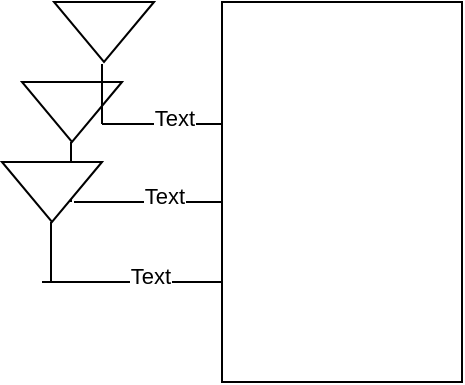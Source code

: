 <mxfile version="22.0.3" type="device">
  <diagram name="Page-1" id="GRZsODsYcEZRLkXFXPKS">
    <mxGraphModel dx="1368" dy="1180" grid="1" gridSize="10" guides="1" tooltips="1" connect="1" arrows="1" fold="1" page="1" pageScale="1" pageWidth="3300" pageHeight="4681" math="0" shadow="0">
      <root>
        <mxCell id="0" />
        <mxCell id="1" parent="0" />
        <mxCell id="jm2Mjy_eXrlXMl3nPBMU-1" value="" style="rounded=0;whiteSpace=wrap;html=1;" vertex="1" parent="1">
          <mxGeometry x="760" y="560" width="120" height="190" as="geometry" />
        </mxCell>
        <mxCell id="jm2Mjy_eXrlXMl3nPBMU-11" value="" style="endArrow=none;html=1;rounded=0;" edge="1" parent="1">
          <mxGeometry width="50" height="50" relative="1" as="geometry">
            <mxPoint x="684.5" y="630" as="sourcePoint" />
            <mxPoint x="684.5" y="660" as="targetPoint" />
          </mxGeometry>
        </mxCell>
        <mxCell id="jm2Mjy_eXrlXMl3nPBMU-12" value="" style="triangle;whiteSpace=wrap;html=1;direction=south;" vertex="1" parent="1">
          <mxGeometry x="660" y="600" width="50" height="30" as="geometry" />
        </mxCell>
        <mxCell id="jm2Mjy_eXrlXMl3nPBMU-2" value="" style="endArrow=none;html=1;rounded=0;" edge="1" parent="1">
          <mxGeometry width="50" height="50" relative="1" as="geometry">
            <mxPoint x="760" y="621" as="sourcePoint" />
            <mxPoint x="700" y="621" as="targetPoint" />
          </mxGeometry>
        </mxCell>
        <mxCell id="jm2Mjy_eXrlXMl3nPBMU-13" value="Text" style="edgeLabel;html=1;align=center;verticalAlign=middle;resizable=0;points=[];" vertex="1" connectable="0" parent="jm2Mjy_eXrlXMl3nPBMU-2">
          <mxGeometry x="-0.2" y="-3" relative="1" as="geometry">
            <mxPoint as="offset" />
          </mxGeometry>
        </mxCell>
        <mxCell id="jm2Mjy_eXrlXMl3nPBMU-3" value="" style="endArrow=none;html=1;rounded=0;" edge="1" parent="1">
          <mxGeometry width="50" height="50" relative="1" as="geometry">
            <mxPoint x="700" y="591" as="sourcePoint" />
            <mxPoint x="700" y="621" as="targetPoint" />
          </mxGeometry>
        </mxCell>
        <mxCell id="jm2Mjy_eXrlXMl3nPBMU-4" value="" style="triangle;whiteSpace=wrap;html=1;direction=south;" vertex="1" parent="1">
          <mxGeometry x="676" y="560" width="50" height="30" as="geometry" />
        </mxCell>
        <mxCell id="jm2Mjy_eXrlXMl3nPBMU-14" value="" style="endArrow=none;html=1;rounded=0;" edge="1" parent="1">
          <mxGeometry width="50" height="50" relative="1" as="geometry">
            <mxPoint x="760" y="660" as="sourcePoint" />
            <mxPoint x="686" y="660" as="targetPoint" />
          </mxGeometry>
        </mxCell>
        <mxCell id="jm2Mjy_eXrlXMl3nPBMU-15" value="Text" style="edgeLabel;html=1;align=center;verticalAlign=middle;resizable=0;points=[];" vertex="1" connectable="0" parent="jm2Mjy_eXrlXMl3nPBMU-14">
          <mxGeometry x="-0.2" y="-3" relative="1" as="geometry">
            <mxPoint as="offset" />
          </mxGeometry>
        </mxCell>
        <mxCell id="jm2Mjy_eXrlXMl3nPBMU-17" value="" style="endArrow=none;html=1;rounded=0;" edge="1" parent="1">
          <mxGeometry width="50" height="50" relative="1" as="geometry">
            <mxPoint x="760" y="700" as="sourcePoint" />
            <mxPoint x="670" y="700" as="targetPoint" />
          </mxGeometry>
        </mxCell>
        <mxCell id="jm2Mjy_eXrlXMl3nPBMU-18" value="Text" style="edgeLabel;html=1;align=center;verticalAlign=middle;resizable=0;points=[];" vertex="1" connectable="0" parent="jm2Mjy_eXrlXMl3nPBMU-17">
          <mxGeometry x="-0.2" y="-3" relative="1" as="geometry">
            <mxPoint as="offset" />
          </mxGeometry>
        </mxCell>
        <mxCell id="jm2Mjy_eXrlXMl3nPBMU-21" value="" style="endArrow=none;html=1;rounded=0;" edge="1" parent="1">
          <mxGeometry width="50" height="50" relative="1" as="geometry">
            <mxPoint x="674.5" y="670" as="sourcePoint" />
            <mxPoint x="674.5" y="700" as="targetPoint" />
          </mxGeometry>
        </mxCell>
        <mxCell id="jm2Mjy_eXrlXMl3nPBMU-22" value="" style="triangle;whiteSpace=wrap;html=1;direction=south;" vertex="1" parent="1">
          <mxGeometry x="650" y="640" width="50" height="30" as="geometry" />
        </mxCell>
      </root>
    </mxGraphModel>
  </diagram>
</mxfile>
